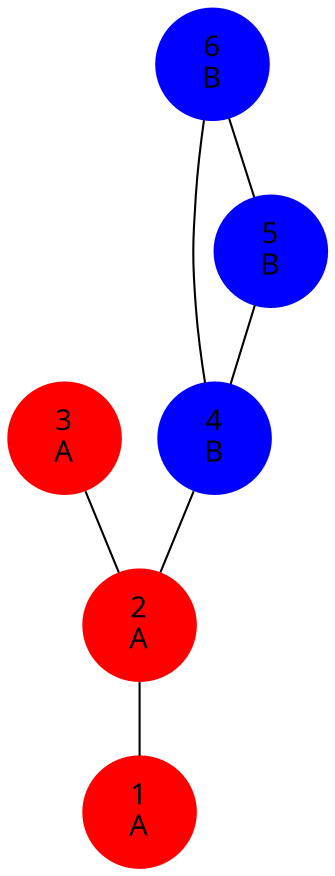 graph G {
graph [overlap=false, orientation=portrait,splines=true, remincross=true];
node [color=grey, style=filled];
node [fontname="Verdana", size="30,30"];
"1\nA" [color = red] ;
"2\nA" [color = red] ;
"2\nA" -- "1\nA";
"3\nA" [color = red] ;
"3\nA" -- "2\nA";
"4\nB" [color = blue] ;
"4\nB" -- "2\nA";
"5\nB" [color = blue] ;
"5\nB" -- "4\nB";
"6\nB" [color = blue] ;
"6\nB" -- "4\nB";
"6\nB" -- "5\nB";
}